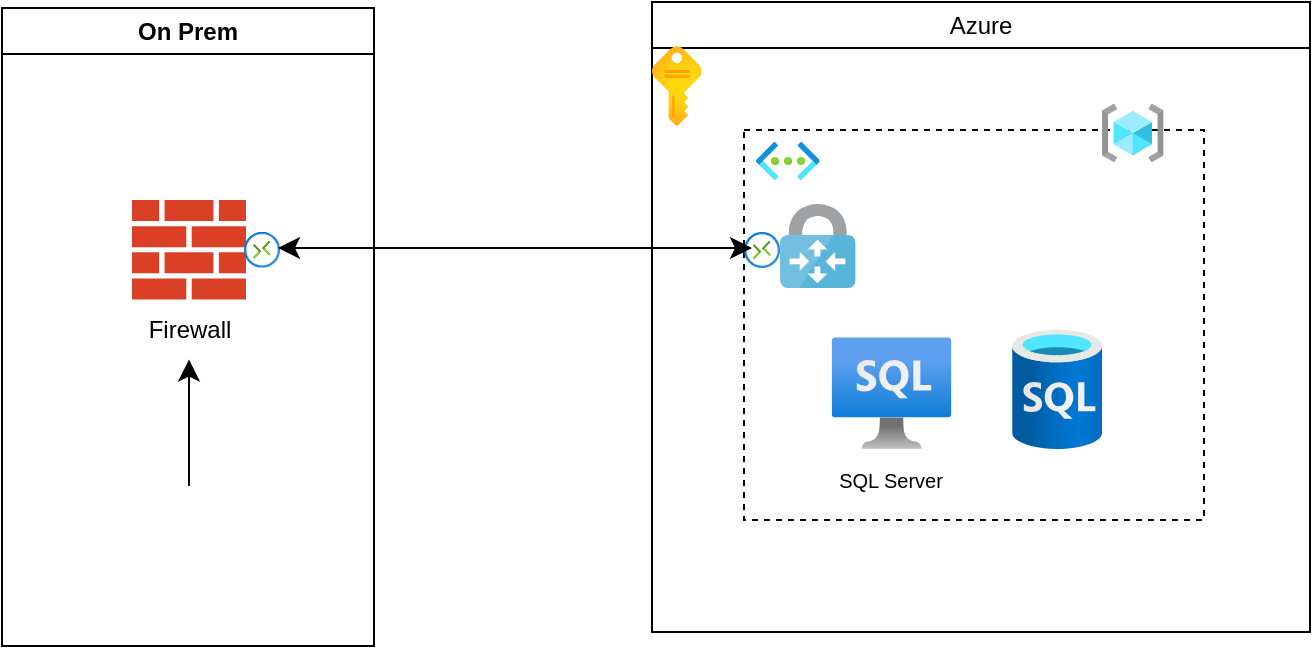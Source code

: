 <mxfile version="24.7.17">
  <diagram name="Page-1" id="iF6NioC-ejS35JDFOjd9">
    <mxGraphModel dx="756" dy="737" grid="0" gridSize="10" guides="1" tooltips="1" connect="1" arrows="1" fold="1" page="1" pageScale="1" pageWidth="827" pageHeight="1169" math="0" shadow="0">
      <root>
        <mxCell id="0" />
        <mxCell id="1" parent="0" />
        <mxCell id="p5Rtfu-O9J4iYWWrtATP-3" value="On Prem" style="swimlane;whiteSpace=wrap;html=1;startSize=23;" vertex="1" parent="1">
          <mxGeometry x="56" y="34" width="186" height="319" as="geometry" />
        </mxCell>
        <mxCell id="HVJbjALm6hgedPGyuP-F-45" value="" style="sketch=0;pointerEvents=1;shadow=0;dashed=0;html=1;strokeColor=none;labelPosition=center;verticalLabelPosition=bottom;verticalAlign=top;outlineConnect=0;align=center;shape=mxgraph.office.concepts.firewall;fillColor=#DA4026;rounded=0;fontFamily=Helvetica;fontSize=12;fontColor=default;" parent="p5Rtfu-O9J4iYWWrtATP-3" vertex="1">
          <mxGeometry x="65" y="96.0" width="57" height="49.75" as="geometry" />
        </mxCell>
        <mxCell id="HVJbjALm6hgedPGyuP-F-34" value="Firewall" style="text;html=1;align=center;verticalAlign=middle;whiteSpace=wrap;rounded=0;" parent="p5Rtfu-O9J4iYWWrtATP-3" vertex="1">
          <mxGeometry x="63.5" y="145.75" width="60" height="30" as="geometry" />
        </mxCell>
        <mxCell id="p5Rtfu-O9J4iYWWrtATP-1" value="" style="image;aspect=fixed;html=1;points=[];align=center;fontSize=12;image=img/lib/azure2/networking/Connections.svg;" vertex="1" parent="p5Rtfu-O9J4iYWWrtATP-3">
          <mxGeometry x="121" y="111.88" width="18" height="18" as="geometry" />
        </mxCell>
        <mxCell id="p5Rtfu-O9J4iYWWrtATP-32" value="" style="shape=image;html=1;verticalAlign=top;verticalLabelPosition=bottom;labelBackgroundColor=#ffffff;imageAspect=0;aspect=fixed;image=https://cdn0.iconfinder.com/data/icons/job-seeker/256/laptop_job_seeker_employee_unemployee_work_1-128.png" vertex="1" parent="p5Rtfu-O9J4iYWWrtATP-3">
          <mxGeometry x="40" y="231" width="55" height="55" as="geometry" />
        </mxCell>
        <mxCell id="p5Rtfu-O9J4iYWWrtATP-33" value="" style="shape=image;html=1;verticalAlign=top;verticalLabelPosition=bottom;labelBackgroundColor=#ffffff;imageAspect=0;aspect=fixed;image=https://cdn0.iconfinder.com/data/icons/job-seeker/256/laptop_job_seeker_employee_unemployee_work_1-128.png" vertex="1" parent="p5Rtfu-O9J4iYWWrtATP-3">
          <mxGeometry x="95" y="231" width="55" height="55" as="geometry" />
        </mxCell>
        <mxCell id="p5Rtfu-O9J4iYWWrtATP-35" value="" style="edgeStyle=none;curved=1;rounded=0;orthogonalLoop=1;jettySize=auto;html=1;fontSize=12;startSize=8;endSize=8;entryX=0.5;entryY=1;entryDx=0;entryDy=0;" edge="1" parent="p5Rtfu-O9J4iYWWrtATP-3" source="p5Rtfu-O9J4iYWWrtATP-34" target="HVJbjALm6hgedPGyuP-F-34">
          <mxGeometry relative="1" as="geometry" />
        </mxCell>
        <mxCell id="p5Rtfu-O9J4iYWWrtATP-34" value="" style="shape=image;html=1;verticalAlign=top;verticalLabelPosition=bottom;labelBackgroundColor=#ffffff;imageAspect=0;aspect=fixed;image=https://cdn0.iconfinder.com/data/icons/job-seeker/256/laptop_job_seeker_employee_unemployee_work_1-128.png" vertex="1" parent="p5Rtfu-O9J4iYWWrtATP-3">
          <mxGeometry x="66" y="239" width="55" height="55" as="geometry" />
        </mxCell>
        <mxCell id="p5Rtfu-O9J4iYWWrtATP-4" value="&lt;span style=&quot;font-weight: 400;&quot;&gt;Azure&lt;/span&gt;" style="swimlane;whiteSpace=wrap;html=1;" vertex="1" parent="1">
          <mxGeometry x="381" y="31" width="329" height="315" as="geometry" />
        </mxCell>
        <mxCell id="p5Rtfu-O9J4iYWWrtATP-10" value="" style="verticalLabelPosition=bottom;verticalAlign=top;html=1;shape=mxgraph.basic.rect;fillColor2=none;strokeWidth=1;size=20;indent=5;dashed=1;" vertex="1" parent="p5Rtfu-O9J4iYWWrtATP-4">
          <mxGeometry x="46" y="64" width="230" height="195" as="geometry" />
        </mxCell>
        <mxCell id="HVJbjALm6hgedPGyuP-F-52" value="" style="image;aspect=fixed;html=1;points=[];align=center;fontSize=12;image=img/lib/azure2/networking/Virtual_Networks.svg;rounded=0;dashed=1;strokeColor=default;verticalAlign=middle;fontFamily=Helvetica;fontColor=default;fillColor=default;" parent="p5Rtfu-O9J4iYWWrtATP-4" vertex="1">
          <mxGeometry x="52" y="70" width="31.83" height="19" as="geometry" />
        </mxCell>
        <mxCell id="HVJbjALm6hgedPGyuP-F-26" value="" style="image;sketch=0;aspect=fixed;html=1;points=[];align=center;fontSize=12;image=img/lib/mscae/VPN_Gateway.svg;" parent="p5Rtfu-O9J4iYWWrtATP-4" vertex="1">
          <mxGeometry x="64" y="101" width="37.8" height="42" as="geometry" />
        </mxCell>
        <mxCell id="HVJbjALm6hgedPGyuP-F-46" value="" style="image;aspect=fixed;html=1;points=[];align=center;fontSize=12;image=img/lib/azure2/databases/Azure_SQL_VM.svg;rounded=0;dashed=1;strokeColor=default;verticalAlign=middle;fontFamily=Helvetica;fontColor=default;fillColor=default;" parent="p5Rtfu-O9J4iYWWrtATP-4" vertex="1">
          <mxGeometry x="89.83" y="167.5" width="59.87" height="56.12" as="geometry" />
        </mxCell>
        <mxCell id="HVJbjALm6hgedPGyuP-F-43" value="" style="image;aspect=fixed;html=1;points=[];align=center;fontSize=12;image=img/lib/azure2/general/Subscriptions.svg;" parent="p5Rtfu-O9J4iYWWrtATP-4" vertex="1">
          <mxGeometry y="22" width="24.79" height="40" as="geometry" />
        </mxCell>
        <mxCell id="p5Rtfu-O9J4iYWWrtATP-25" value="" style="image;aspect=fixed;html=1;points=[];align=center;fontSize=12;image=img/lib/azure2/general/Resource_Groups.svg;" vertex="1" parent="p5Rtfu-O9J4iYWWrtATP-4">
          <mxGeometry x="225" y="51" width="30.81" height="29" as="geometry" />
        </mxCell>
        <mxCell id="p5Rtfu-O9J4iYWWrtATP-24" value="" style="image;aspect=fixed;html=1;points=[];align=center;fontSize=12;image=img/lib/azure2/networking/Connections.svg;" vertex="1" parent="p5Rtfu-O9J4iYWWrtATP-4">
          <mxGeometry x="46" y="115" width="18" height="18" as="geometry" />
        </mxCell>
        <mxCell id="p5Rtfu-O9J4iYWWrtATP-38" value="" style="image;aspect=fixed;html=1;points=[];align=center;fontSize=12;image=img/lib/azure2/databases/SQL_Database.svg;" vertex="1" parent="p5Rtfu-O9J4iYWWrtATP-4">
          <mxGeometry x="180.08" y="163.74" width="44.92" height="59.88" as="geometry" />
        </mxCell>
        <mxCell id="p5Rtfu-O9J4iYWWrtATP-39" value="SQL Server" style="text;html=1;align=center;verticalAlign=middle;whiteSpace=wrap;rounded=0;fontSize=10;strokeWidth=1;" vertex="1" parent="p5Rtfu-O9J4iYWWrtATP-4">
          <mxGeometry x="80" y="223.62" width="79" height="30" as="geometry" />
        </mxCell>
        <mxCell id="p5Rtfu-O9J4iYWWrtATP-36" value="" style="endArrow=classic;startArrow=classic;html=1;rounded=0;fontSize=12;startSize=8;endSize=8;curved=1;" edge="1" parent="1">
          <mxGeometry width="50" height="50" relative="1" as="geometry">
            <mxPoint x="194" y="154" as="sourcePoint" />
            <mxPoint x="431" y="154" as="targetPoint" />
          </mxGeometry>
        </mxCell>
      </root>
    </mxGraphModel>
  </diagram>
</mxfile>
